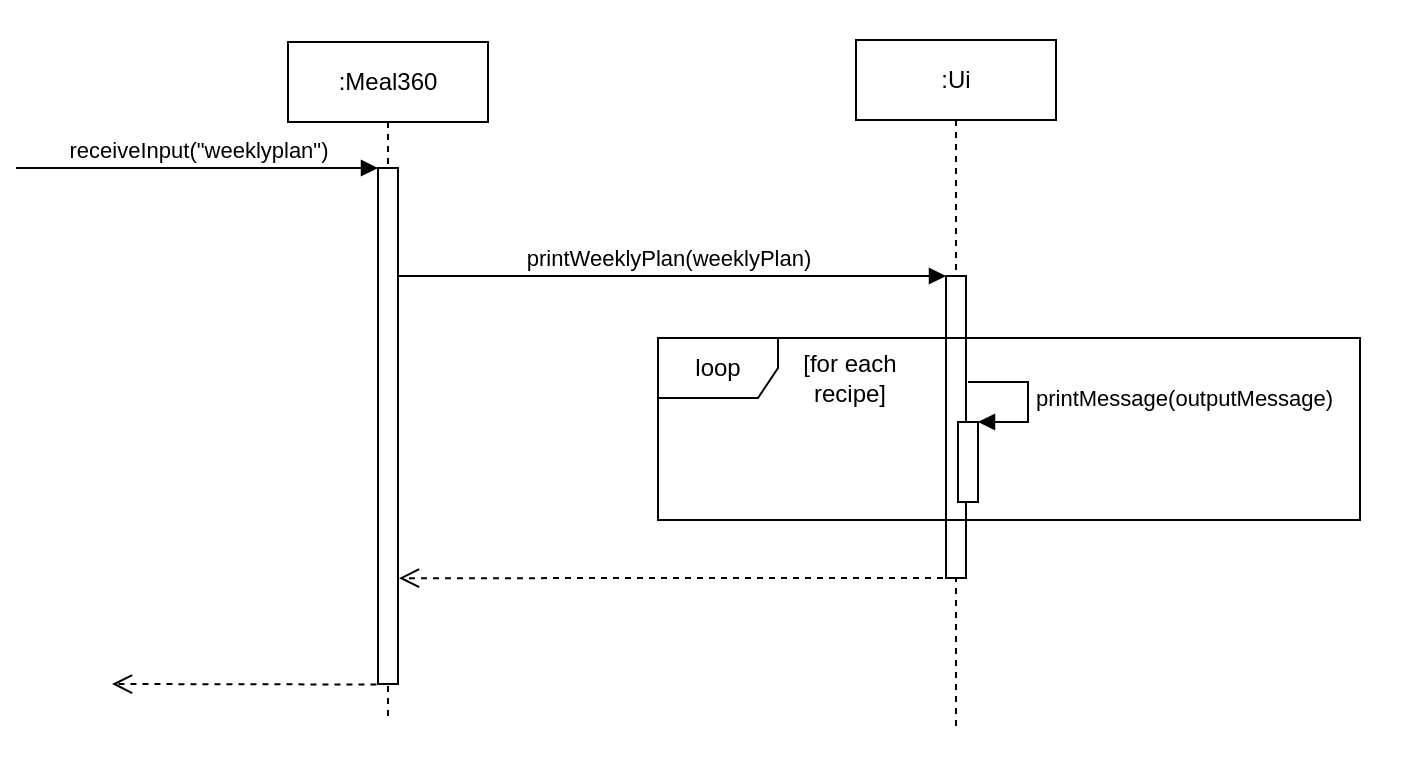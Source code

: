 <mxfile version="20.8.10" type="device"><diagram name="Page-1" id="gj5i86OtNXr-Nn9sOKUm"><mxGraphModel dx="1036" dy="614" grid="0" gridSize="10" guides="1" tooltips="1" connect="1" arrows="1" fold="1" page="1" pageScale="1" pageWidth="850" pageHeight="1100" math="0" shadow="0"><root><mxCell id="0"/><mxCell id="1" parent="0"/><mxCell id="BgZY53qK5bAHQk3fisVb-1" value="" style="rounded=0;whiteSpace=wrap;html=1;strokeColor=none;" parent="1" vertex="1"><mxGeometry x="20" y="33" width="696" height="390" as="geometry"/></mxCell><mxCell id="aIKqeChJBRB_XeC6FbuL-17" value="" style="html=1;verticalAlign=bottom;endArrow=open;dashed=1;endSize=8;rounded=0;entryX=1.05;entryY=0.795;entryDx=0;entryDy=0;entryPerimeter=0;" parent="1" source="aIKqeChJBRB_XeC6FbuL-11" target="aIKqeChJBRB_XeC6FbuL-4" edge="1"><mxGeometry x="0.005" relative="1" as="geometry"><mxPoint x="214.024" y="191" as="targetPoint"/><mxPoint x="385" y="191" as="sourcePoint"/><mxPoint as="offset"/><Array as="points"><mxPoint x="378" y="322"/></Array></mxGeometry></mxCell><mxCell id="aIKqeChJBRB_XeC6FbuL-16" value="printWeeklyPlan(weeklyPlan)" style="html=1;verticalAlign=bottom;endArrow=block;entryX=0;entryY=0;rounded=0;" parent="1" source="aIKqeChJBRB_XeC6FbuL-3" target="aIKqeChJBRB_XeC6FbuL-15" edge="1"><mxGeometry relative="1" as="geometry"><mxPoint x="311" y="172" as="sourcePoint"/></mxGeometry></mxCell><mxCell id="aIKqeChJBRB_XeC6FbuL-3" value=":Meal360" style="shape=umlLifeline;perimeter=lifelinePerimeter;whiteSpace=wrap;html=1;container=1;collapsible=0;recursiveResize=0;outlineConnect=0;" parent="1" vertex="1"><mxGeometry x="159" y="54" width="100" height="338" as="geometry"/></mxCell><mxCell id="aIKqeChJBRB_XeC6FbuL-4" value="" style="html=1;points=[];perimeter=orthogonalPerimeter;" parent="aIKqeChJBRB_XeC6FbuL-3" vertex="1"><mxGeometry x="45" y="63" width="10" height="258" as="geometry"/></mxCell><mxCell id="aIKqeChJBRB_XeC6FbuL-5" value="receiveInput(&quot;weeklyplan&quot;)" style="html=1;verticalAlign=bottom;endArrow=block;entryX=0;entryY=0;rounded=0;" parent="aIKqeChJBRB_XeC6FbuL-3" edge="1"><mxGeometry x="0.005" relative="1" as="geometry"><mxPoint x="-136" y="63" as="sourcePoint"/><mxPoint x="45" y="63" as="targetPoint"/><mxPoint as="offset"/></mxGeometry></mxCell><mxCell id="aIKqeChJBRB_XeC6FbuL-6" value="" style="html=1;verticalAlign=bottom;endArrow=open;dashed=1;endSize=8;exitX=-0.077;exitY=1.001;rounded=0;exitDx=0;exitDy=0;exitPerimeter=0;" parent="aIKqeChJBRB_XeC6FbuL-3" source="aIKqeChJBRB_XeC6FbuL-4" edge="1"><mxGeometry x="-0.009" y="-7" relative="1" as="geometry"><mxPoint x="-88" y="321" as="targetPoint"/><mxPoint as="offset"/></mxGeometry></mxCell><mxCell id="aIKqeChJBRB_XeC6FbuL-11" value=":Ui" style="shape=umlLifeline;perimeter=lifelinePerimeter;whiteSpace=wrap;html=1;container=1;collapsible=0;recursiveResize=0;outlineConnect=0;" parent="1" vertex="1"><mxGeometry x="443" y="53" width="100" height="344" as="geometry"/></mxCell><mxCell id="aIKqeChJBRB_XeC6FbuL-15" value="" style="html=1;points=[];perimeter=orthogonalPerimeter;fillColor=default;" parent="aIKqeChJBRB_XeC6FbuL-11" vertex="1"><mxGeometry x="45" y="118" width="10" height="151" as="geometry"/></mxCell><mxCell id="lwOhyxc2vVtAG2IQQKi7-1" value="loop" style="shape=umlFrame;whiteSpace=wrap;html=1;" parent="1" vertex="1"><mxGeometry x="344" y="202" width="351" height="91" as="geometry"/></mxCell><mxCell id="lwOhyxc2vVtAG2IQQKi7-3" value="[for each recipe]" style="text;html=1;strokeColor=none;fillColor=none;align=center;verticalAlign=middle;whiteSpace=wrap;rounded=0;" parent="1" vertex="1"><mxGeometry x="410" y="207" width="60" height="30" as="geometry"/></mxCell><mxCell id="lwOhyxc2vVtAG2IQQKi7-4" value="" style="html=1;points=[];perimeter=orthogonalPerimeter;" parent="1" vertex="1"><mxGeometry x="494" y="244" width="10" height="40" as="geometry"/></mxCell><mxCell id="lwOhyxc2vVtAG2IQQKi7-5" value="printMessage(outputMessage)" style="edgeStyle=orthogonalEdgeStyle;html=1;align=left;spacingLeft=2;endArrow=block;rounded=0;entryX=1;entryY=0;" parent="1" target="lwOhyxc2vVtAG2IQQKi7-4" edge="1"><mxGeometry relative="1" as="geometry"><mxPoint x="499" y="224" as="sourcePoint"/><Array as="points"><mxPoint x="529" y="224"/></Array></mxGeometry></mxCell></root></mxGraphModel></diagram></mxfile>